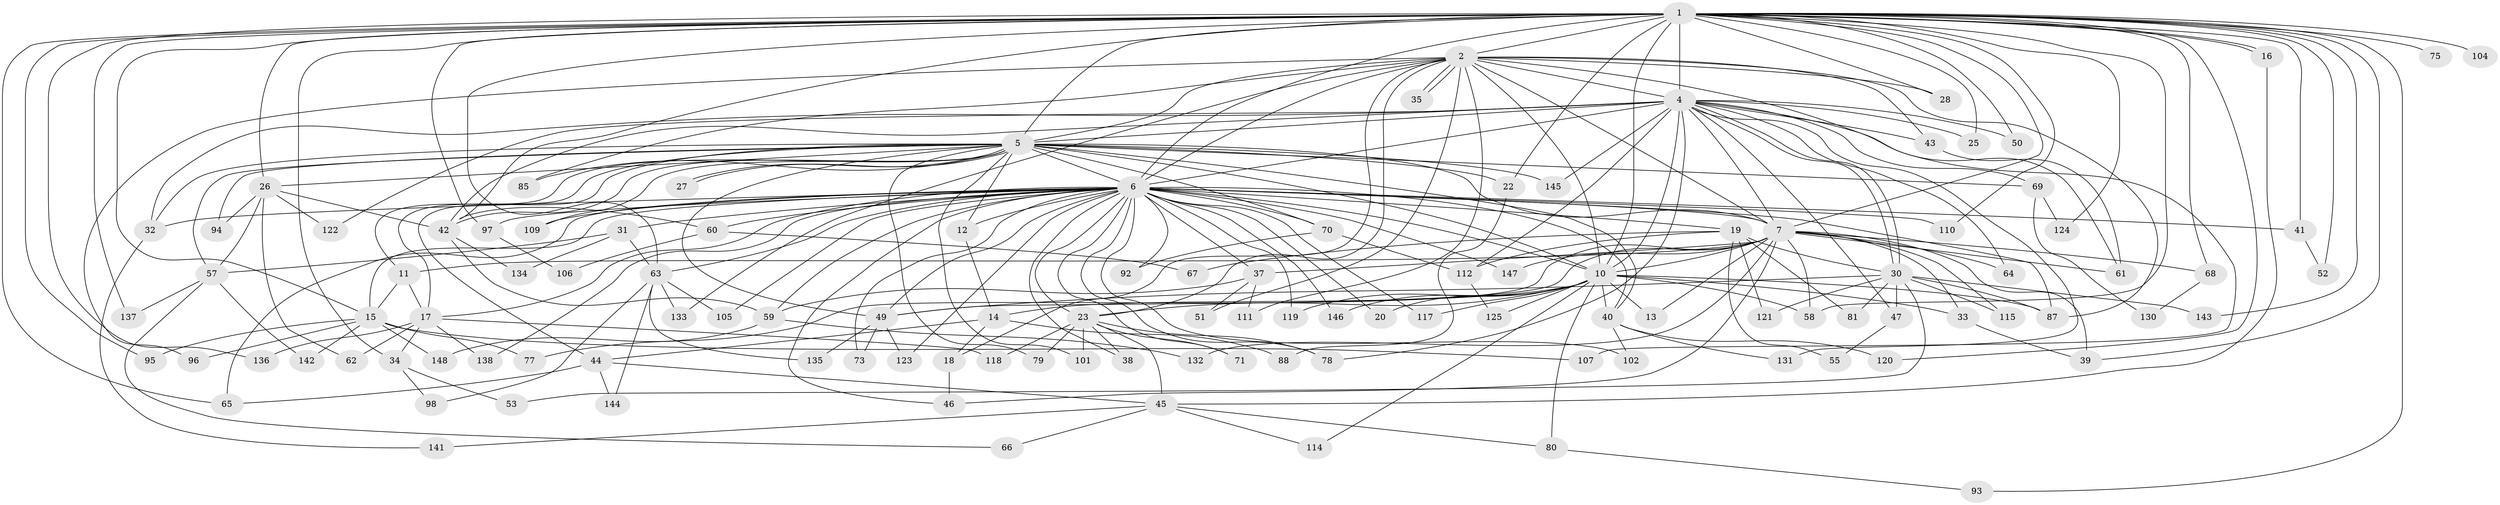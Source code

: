 // original degree distribution, {15: 0.006756756756756757, 24: 0.006756756756756757, 34: 0.006756756756756757, 16: 0.006756756756756757, 31: 0.006756756756756757, 21: 0.006756756756756757, 26: 0.006756756756756757, 18: 0.006756756756756757, 35: 0.006756756756756757, 23: 0.006756756756756757, 5: 0.06756756756756757, 3: 0.17567567567567569, 6: 0.02702702702702703, 8: 0.013513513513513514, 2: 0.5675675675675675, 10: 0.013513513513513514, 4: 0.060810810810810814, 7: 0.006756756756756757}
// Generated by graph-tools (version 1.1) at 2025/41/03/06/25 10:41:40]
// undirected, 116 vertices, 257 edges
graph export_dot {
graph [start="1"]
  node [color=gray90,style=filled];
  1 [super="+3"];
  2 [super="+99"];
  4 [super="+8"];
  5 [super="+83"];
  6 [super="+9"];
  7 [super="+82"];
  10 [super="+90"];
  11 [super="+24"];
  12;
  13;
  14;
  15 [super="+21"];
  16;
  17 [super="+36"];
  18;
  19 [super="+108"];
  20;
  22;
  23 [super="+29"];
  25 [super="+84"];
  26 [super="+129"];
  27;
  28;
  30 [super="+116"];
  31;
  32 [super="+86"];
  33;
  34;
  35;
  37;
  38;
  39 [super="+103"];
  40 [super="+48"];
  41;
  42 [super="+74"];
  43;
  44;
  45 [super="+54"];
  46 [super="+100"];
  47;
  49 [super="+56"];
  50;
  51;
  52;
  53;
  55;
  57 [super="+89"];
  58 [super="+127"];
  59 [super="+91"];
  60 [super="+76"];
  61 [super="+72"];
  62;
  63 [super="+140"];
  64;
  65 [super="+113"];
  66;
  67;
  68;
  69;
  70;
  71;
  73;
  75;
  77;
  78 [super="+126"];
  79;
  80;
  81;
  85;
  87 [super="+139"];
  88;
  92;
  93;
  94;
  95;
  96;
  97;
  98;
  101;
  102;
  104;
  105;
  106;
  107;
  109;
  110;
  111;
  112 [super="+128"];
  114;
  115;
  117;
  118;
  119;
  120;
  121;
  122;
  123;
  124;
  125;
  130;
  131;
  132;
  133;
  134;
  135;
  136;
  137;
  138;
  141;
  142;
  143;
  144;
  145;
  146;
  147;
  148;
  1 -- 2 [weight=2];
  1 -- 4 [weight=4];
  1 -- 5 [weight=2];
  1 -- 6 [weight=4];
  1 -- 7 [weight=2];
  1 -- 10 [weight=2];
  1 -- 15;
  1 -- 16;
  1 -- 16;
  1 -- 25 [weight=2];
  1 -- 97;
  1 -- 65;
  1 -- 136;
  1 -- 137;
  1 -- 68;
  1 -- 75;
  1 -- 143;
  1 -- 22;
  1 -- 26;
  1 -- 28;
  1 -- 93;
  1 -- 95;
  1 -- 34;
  1 -- 39;
  1 -- 104;
  1 -- 41;
  1 -- 110;
  1 -- 124;
  1 -- 50;
  1 -- 52;
  1 -- 120;
  1 -- 60;
  1 -- 63;
  1 -- 58;
  2 -- 4 [weight=2];
  2 -- 5;
  2 -- 6 [weight=2];
  2 -- 7;
  2 -- 10 [weight=2];
  2 -- 18;
  2 -- 23 [weight=2];
  2 -- 28;
  2 -- 35;
  2 -- 35;
  2 -- 43;
  2 -- 51;
  2 -- 85;
  2 -- 87;
  2 -- 96;
  2 -- 111;
  2 -- 133;
  2 -- 61;
  4 -- 5 [weight=2];
  4 -- 6 [weight=4];
  4 -- 7 [weight=2];
  4 -- 10 [weight=2];
  4 -- 30;
  4 -- 30;
  4 -- 47;
  4 -- 69;
  4 -- 78;
  4 -- 122;
  4 -- 64;
  4 -- 131;
  4 -- 145;
  4 -- 25;
  4 -- 32;
  4 -- 43;
  4 -- 107;
  4 -- 112;
  4 -- 50;
  4 -- 42;
  5 -- 6 [weight=2];
  5 -- 7;
  5 -- 10;
  5 -- 11;
  5 -- 12;
  5 -- 22;
  5 -- 26 [weight=2];
  5 -- 27;
  5 -- 27;
  5 -- 40;
  5 -- 42;
  5 -- 44;
  5 -- 57;
  5 -- 69;
  5 -- 70;
  5 -- 79;
  5 -- 85;
  5 -- 94;
  5 -- 101;
  5 -- 109;
  5 -- 145;
  5 -- 49;
  5 -- 32;
  5 -- 17;
  6 -- 7 [weight=2];
  6 -- 10 [weight=2];
  6 -- 19 [weight=2];
  6 -- 20;
  6 -- 32;
  6 -- 37;
  6 -- 38;
  6 -- 97;
  6 -- 138;
  6 -- 146;
  6 -- 147;
  6 -- 60 [weight=2];
  6 -- 12;
  6 -- 17;
  6 -- 23;
  6 -- 31;
  6 -- 41;
  6 -- 49;
  6 -- 70;
  6 -- 71;
  6 -- 73;
  6 -- 87;
  6 -- 92;
  6 -- 102;
  6 -- 105;
  6 -- 109;
  6 -- 110;
  6 -- 117;
  6 -- 119;
  6 -- 123;
  6 -- 15;
  6 -- 65;
  6 -- 59;
  6 -- 63;
  6 -- 40;
  6 -- 46;
  6 -- 78;
  7 -- 10;
  7 -- 11 [weight=2];
  7 -- 13 [weight=2];
  7 -- 33;
  7 -- 37;
  7 -- 46;
  7 -- 49;
  7 -- 58;
  7 -- 61;
  7 -- 64;
  7 -- 68;
  7 -- 77;
  7 -- 115;
  7 -- 132;
  7 -- 147;
  7 -- 39;
  10 -- 13;
  10 -- 14;
  10 -- 20;
  10 -- 33;
  10 -- 40;
  10 -- 58;
  10 -- 80;
  10 -- 114;
  10 -- 117;
  10 -- 119;
  10 -- 146;
  10 -- 125;
  10 -- 23;
  10 -- 87;
  11 -- 15;
  11 -- 17;
  12 -- 14;
  14 -- 18;
  14 -- 44;
  14 -- 88;
  15 -- 77;
  15 -- 95;
  15 -- 148;
  15 -- 96;
  15 -- 107;
  15 -- 142;
  16 -- 45;
  17 -- 34;
  17 -- 62;
  17 -- 136;
  17 -- 138;
  17 -- 118;
  18 -- 46;
  19 -- 55;
  19 -- 67;
  19 -- 81;
  19 -- 112;
  19 -- 121;
  19 -- 30;
  22 -- 88;
  23 -- 38;
  23 -- 71;
  23 -- 78;
  23 -- 79;
  23 -- 101;
  23 -- 118;
  23 -- 45;
  26 -- 42;
  26 -- 62;
  26 -- 94;
  26 -- 122;
  26 -- 57;
  30 -- 47;
  30 -- 53;
  30 -- 81;
  30 -- 115;
  30 -- 121;
  30 -- 49;
  30 -- 143;
  30 -- 87;
  31 -- 57;
  31 -- 63;
  31 -- 134;
  32 -- 141;
  33 -- 39;
  34 -- 53;
  34 -- 98;
  37 -- 51;
  37 -- 59;
  37 -- 111;
  40 -- 102;
  40 -- 120;
  40 -- 131;
  41 -- 52;
  42 -- 59;
  42 -- 134;
  43 -- 61;
  44 -- 45;
  44 -- 65;
  44 -- 144;
  45 -- 80;
  45 -- 66;
  45 -- 114;
  45 -- 141;
  47 -- 55;
  49 -- 73;
  49 -- 123;
  49 -- 135;
  57 -- 66;
  57 -- 137;
  57 -- 142;
  59 -- 132;
  59 -- 148;
  60 -- 67;
  60 -- 106;
  63 -- 98;
  63 -- 105;
  63 -- 133;
  63 -- 135;
  63 -- 144;
  68 -- 130;
  69 -- 124;
  69 -- 130;
  70 -- 92;
  70 -- 112;
  80 -- 93;
  97 -- 106;
  112 -- 125;
}
